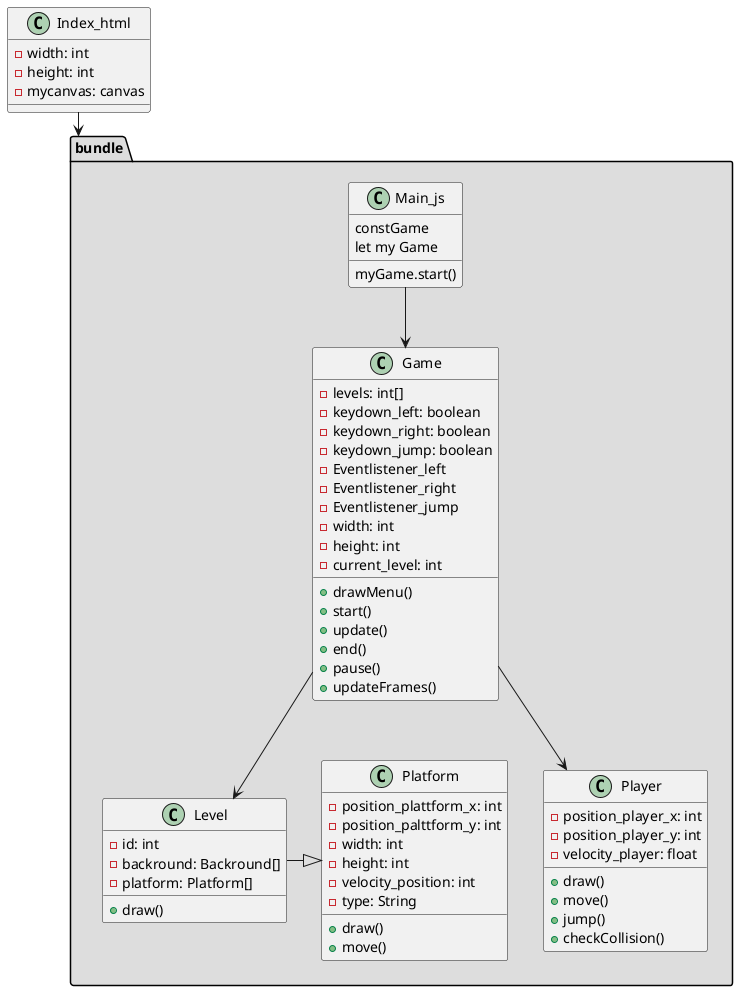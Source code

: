 @startuml

class Index_html {
  - width: int
  - height: int
  - mycanvas: canvas
}



package "bundle" #DDDDDD{

class Main_js {
  constGame
  let my Game
  myGame.start()          
}


class Game {
  - levels: int[]
  - keydown_left: boolean
  - keydown_right: boolean
  - keydown_jump: boolean
  - Eventlistener_left
  - Eventlistener_right
  - Eventlistener_jump
  - width: int
  - height: int
  - current_level: int 
  + drawMenu()
  + start()
  + update()
  + end()
  + pause()
  + updateFrames()
  
}

class Level {
  - id: int 
  - backround: Backround[]
  - platform: Platform[]
  + draw()
}

class Player {
  - position_player_x: int
  - position_player_y: int
  - velocity_player: float
  + draw()
  + move()
  + jump()
  + checkCollision()
}


class Platform {
  - position_plattform_x: int 
  - position_palttform_y: int
  - width: int
  - height: int
  - velocity_position: int
  - type: String
  + draw()
  + move()
}



Game --> Level
Game --> Player
Level -|> Platform
Main_js --> Game
}
Index_html -->bundle
@enduml